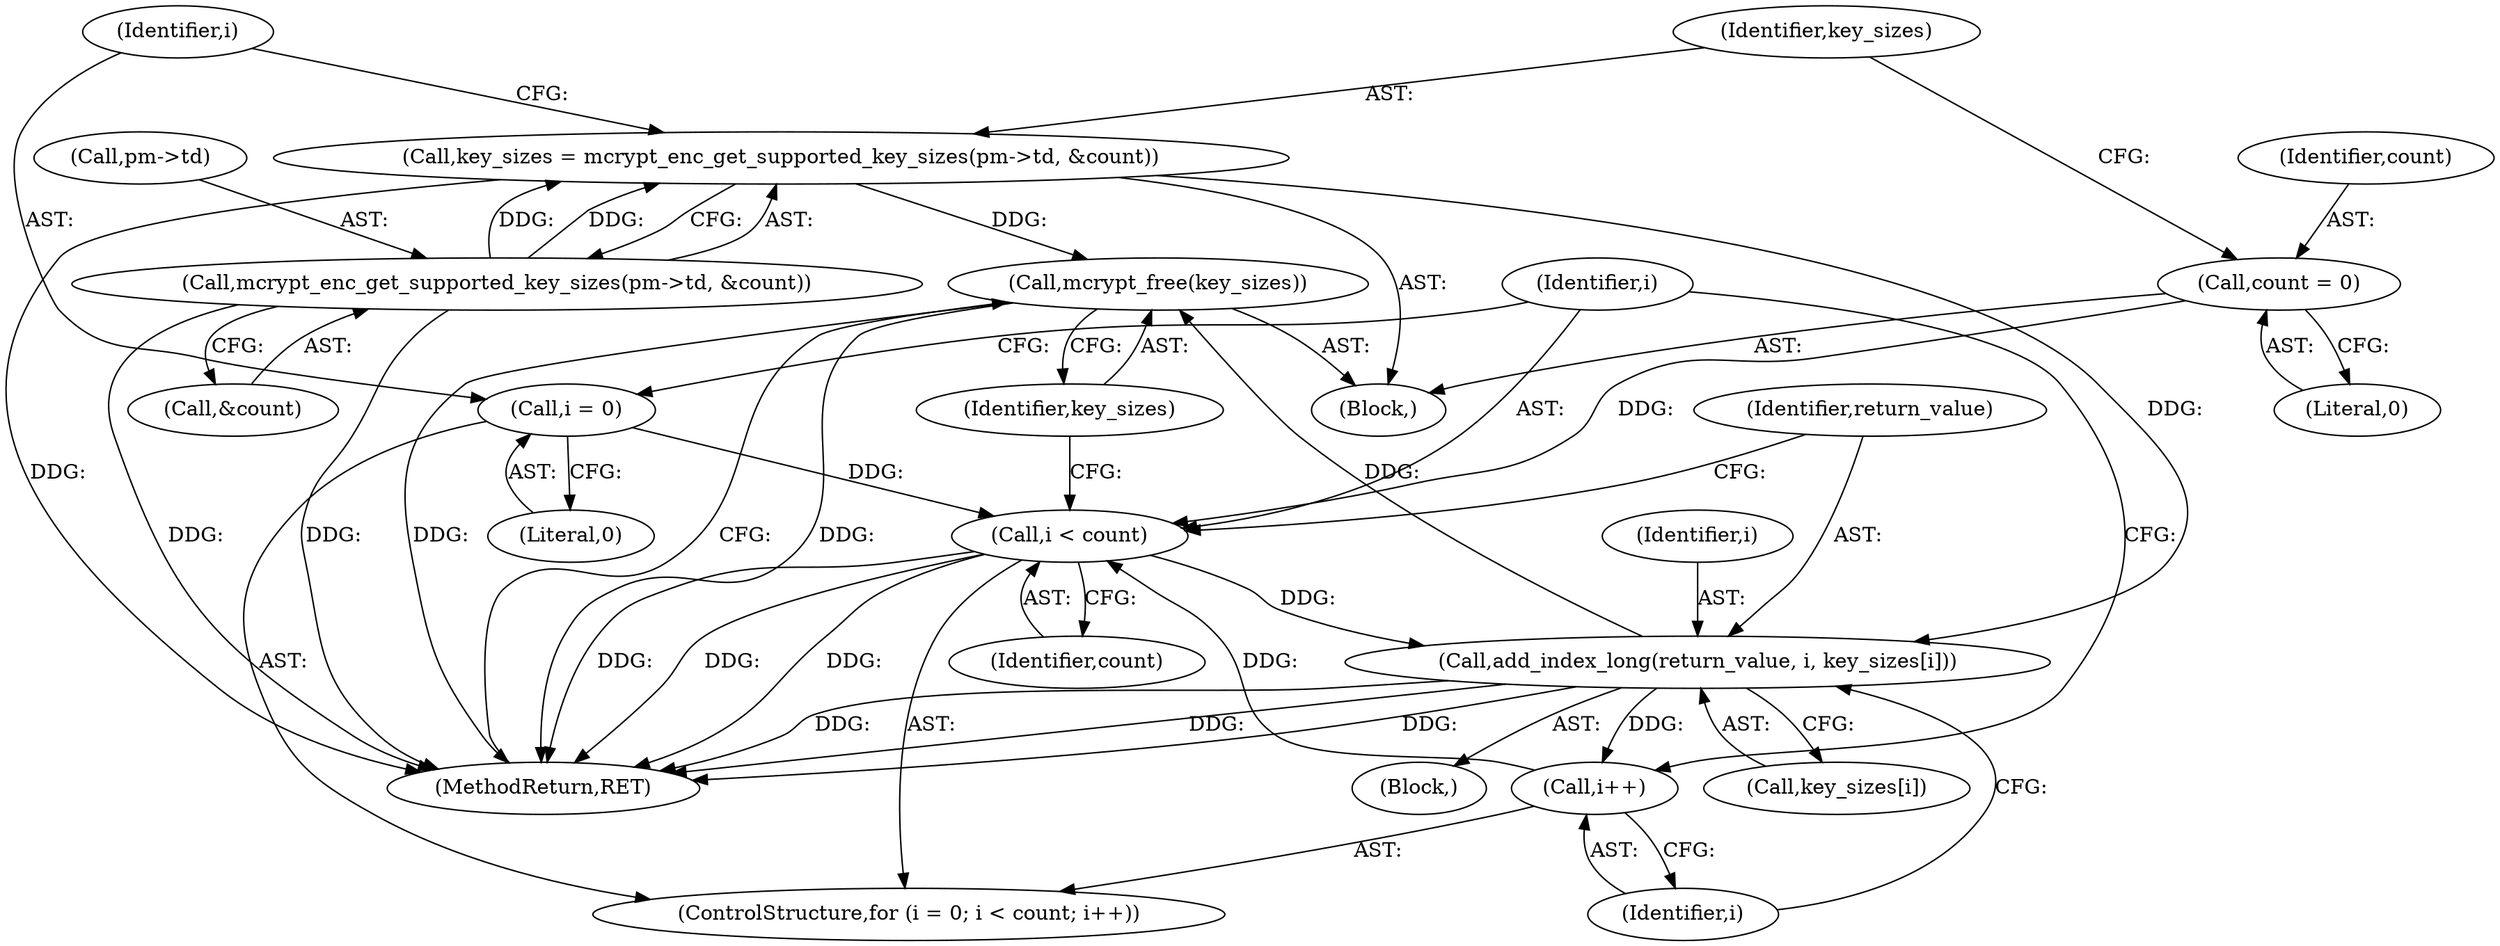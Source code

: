 digraph "0_php-src_6c5211a0cef0cc2854eaa387e0eb036e012904d0?w=1_3@API" {
"1000134" [label="(Call,mcrypt_free(key_sizes))"];
"1000110" [label="(Call,key_sizes = mcrypt_enc_get_supported_key_sizes(pm->td, &count))"];
"1000112" [label="(Call,mcrypt_enc_get_supported_key_sizes(pm->td, &count))"];
"1000128" [label="(Call,add_index_long(return_value, i, key_sizes[i]))"];
"1000122" [label="(Call,i < count)"];
"1000125" [label="(Call,i++)"];
"1000119" [label="(Call,i = 0)"];
"1000105" [label="(Call,count = 0)"];
"1000105" [label="(Call,count = 0)"];
"1000130" [label="(Identifier,i)"];
"1000113" [label="(Call,pm->td)"];
"1000123" [label="(Identifier,i)"];
"1000131" [label="(Call,key_sizes[i])"];
"1000119" [label="(Call,i = 0)"];
"1000122" [label="(Call,i < count)"];
"1000124" [label="(Identifier,count)"];
"1000136" [label="(MethodReturn,RET)"];
"1000126" [label="(Identifier,i)"];
"1000116" [label="(Call,&count)"];
"1000134" [label="(Call,mcrypt_free(key_sizes))"];
"1000127" [label="(Block,)"];
"1000125" [label="(Call,i++)"];
"1000111" [label="(Identifier,key_sizes)"];
"1000135" [label="(Identifier,key_sizes)"];
"1000128" [label="(Call,add_index_long(return_value, i, key_sizes[i]))"];
"1000112" [label="(Call,mcrypt_enc_get_supported_key_sizes(pm->td, &count))"];
"1000106" [label="(Identifier,count)"];
"1000120" [label="(Identifier,i)"];
"1000110" [label="(Call,key_sizes = mcrypt_enc_get_supported_key_sizes(pm->td, &count))"];
"1000107" [label="(Literal,0)"];
"1000129" [label="(Identifier,return_value)"];
"1000118" [label="(ControlStructure,for (i = 0; i < count; i++))"];
"1000121" [label="(Literal,0)"];
"1000102" [label="(Block,)"];
"1000134" -> "1000102"  [label="AST: "];
"1000134" -> "1000135"  [label="CFG: "];
"1000135" -> "1000134"  [label="AST: "];
"1000136" -> "1000134"  [label="CFG: "];
"1000134" -> "1000136"  [label="DDG: "];
"1000134" -> "1000136"  [label="DDG: "];
"1000110" -> "1000134"  [label="DDG: "];
"1000128" -> "1000134"  [label="DDG: "];
"1000110" -> "1000102"  [label="AST: "];
"1000110" -> "1000112"  [label="CFG: "];
"1000111" -> "1000110"  [label="AST: "];
"1000112" -> "1000110"  [label="AST: "];
"1000120" -> "1000110"  [label="CFG: "];
"1000110" -> "1000136"  [label="DDG: "];
"1000112" -> "1000110"  [label="DDG: "];
"1000112" -> "1000110"  [label="DDG: "];
"1000110" -> "1000128"  [label="DDG: "];
"1000112" -> "1000116"  [label="CFG: "];
"1000113" -> "1000112"  [label="AST: "];
"1000116" -> "1000112"  [label="AST: "];
"1000112" -> "1000136"  [label="DDG: "];
"1000112" -> "1000136"  [label="DDG: "];
"1000128" -> "1000127"  [label="AST: "];
"1000128" -> "1000131"  [label="CFG: "];
"1000129" -> "1000128"  [label="AST: "];
"1000130" -> "1000128"  [label="AST: "];
"1000131" -> "1000128"  [label="AST: "];
"1000126" -> "1000128"  [label="CFG: "];
"1000128" -> "1000136"  [label="DDG: "];
"1000128" -> "1000136"  [label="DDG: "];
"1000128" -> "1000136"  [label="DDG: "];
"1000128" -> "1000125"  [label="DDG: "];
"1000122" -> "1000128"  [label="DDG: "];
"1000122" -> "1000118"  [label="AST: "];
"1000122" -> "1000124"  [label="CFG: "];
"1000123" -> "1000122"  [label="AST: "];
"1000124" -> "1000122"  [label="AST: "];
"1000129" -> "1000122"  [label="CFG: "];
"1000135" -> "1000122"  [label="CFG: "];
"1000122" -> "1000136"  [label="DDG: "];
"1000122" -> "1000136"  [label="DDG: "];
"1000122" -> "1000136"  [label="DDG: "];
"1000125" -> "1000122"  [label="DDG: "];
"1000119" -> "1000122"  [label="DDG: "];
"1000105" -> "1000122"  [label="DDG: "];
"1000125" -> "1000118"  [label="AST: "];
"1000125" -> "1000126"  [label="CFG: "];
"1000126" -> "1000125"  [label="AST: "];
"1000123" -> "1000125"  [label="CFG: "];
"1000119" -> "1000118"  [label="AST: "];
"1000119" -> "1000121"  [label="CFG: "];
"1000120" -> "1000119"  [label="AST: "];
"1000121" -> "1000119"  [label="AST: "];
"1000123" -> "1000119"  [label="CFG: "];
"1000105" -> "1000102"  [label="AST: "];
"1000105" -> "1000107"  [label="CFG: "];
"1000106" -> "1000105"  [label="AST: "];
"1000107" -> "1000105"  [label="AST: "];
"1000111" -> "1000105"  [label="CFG: "];
}
